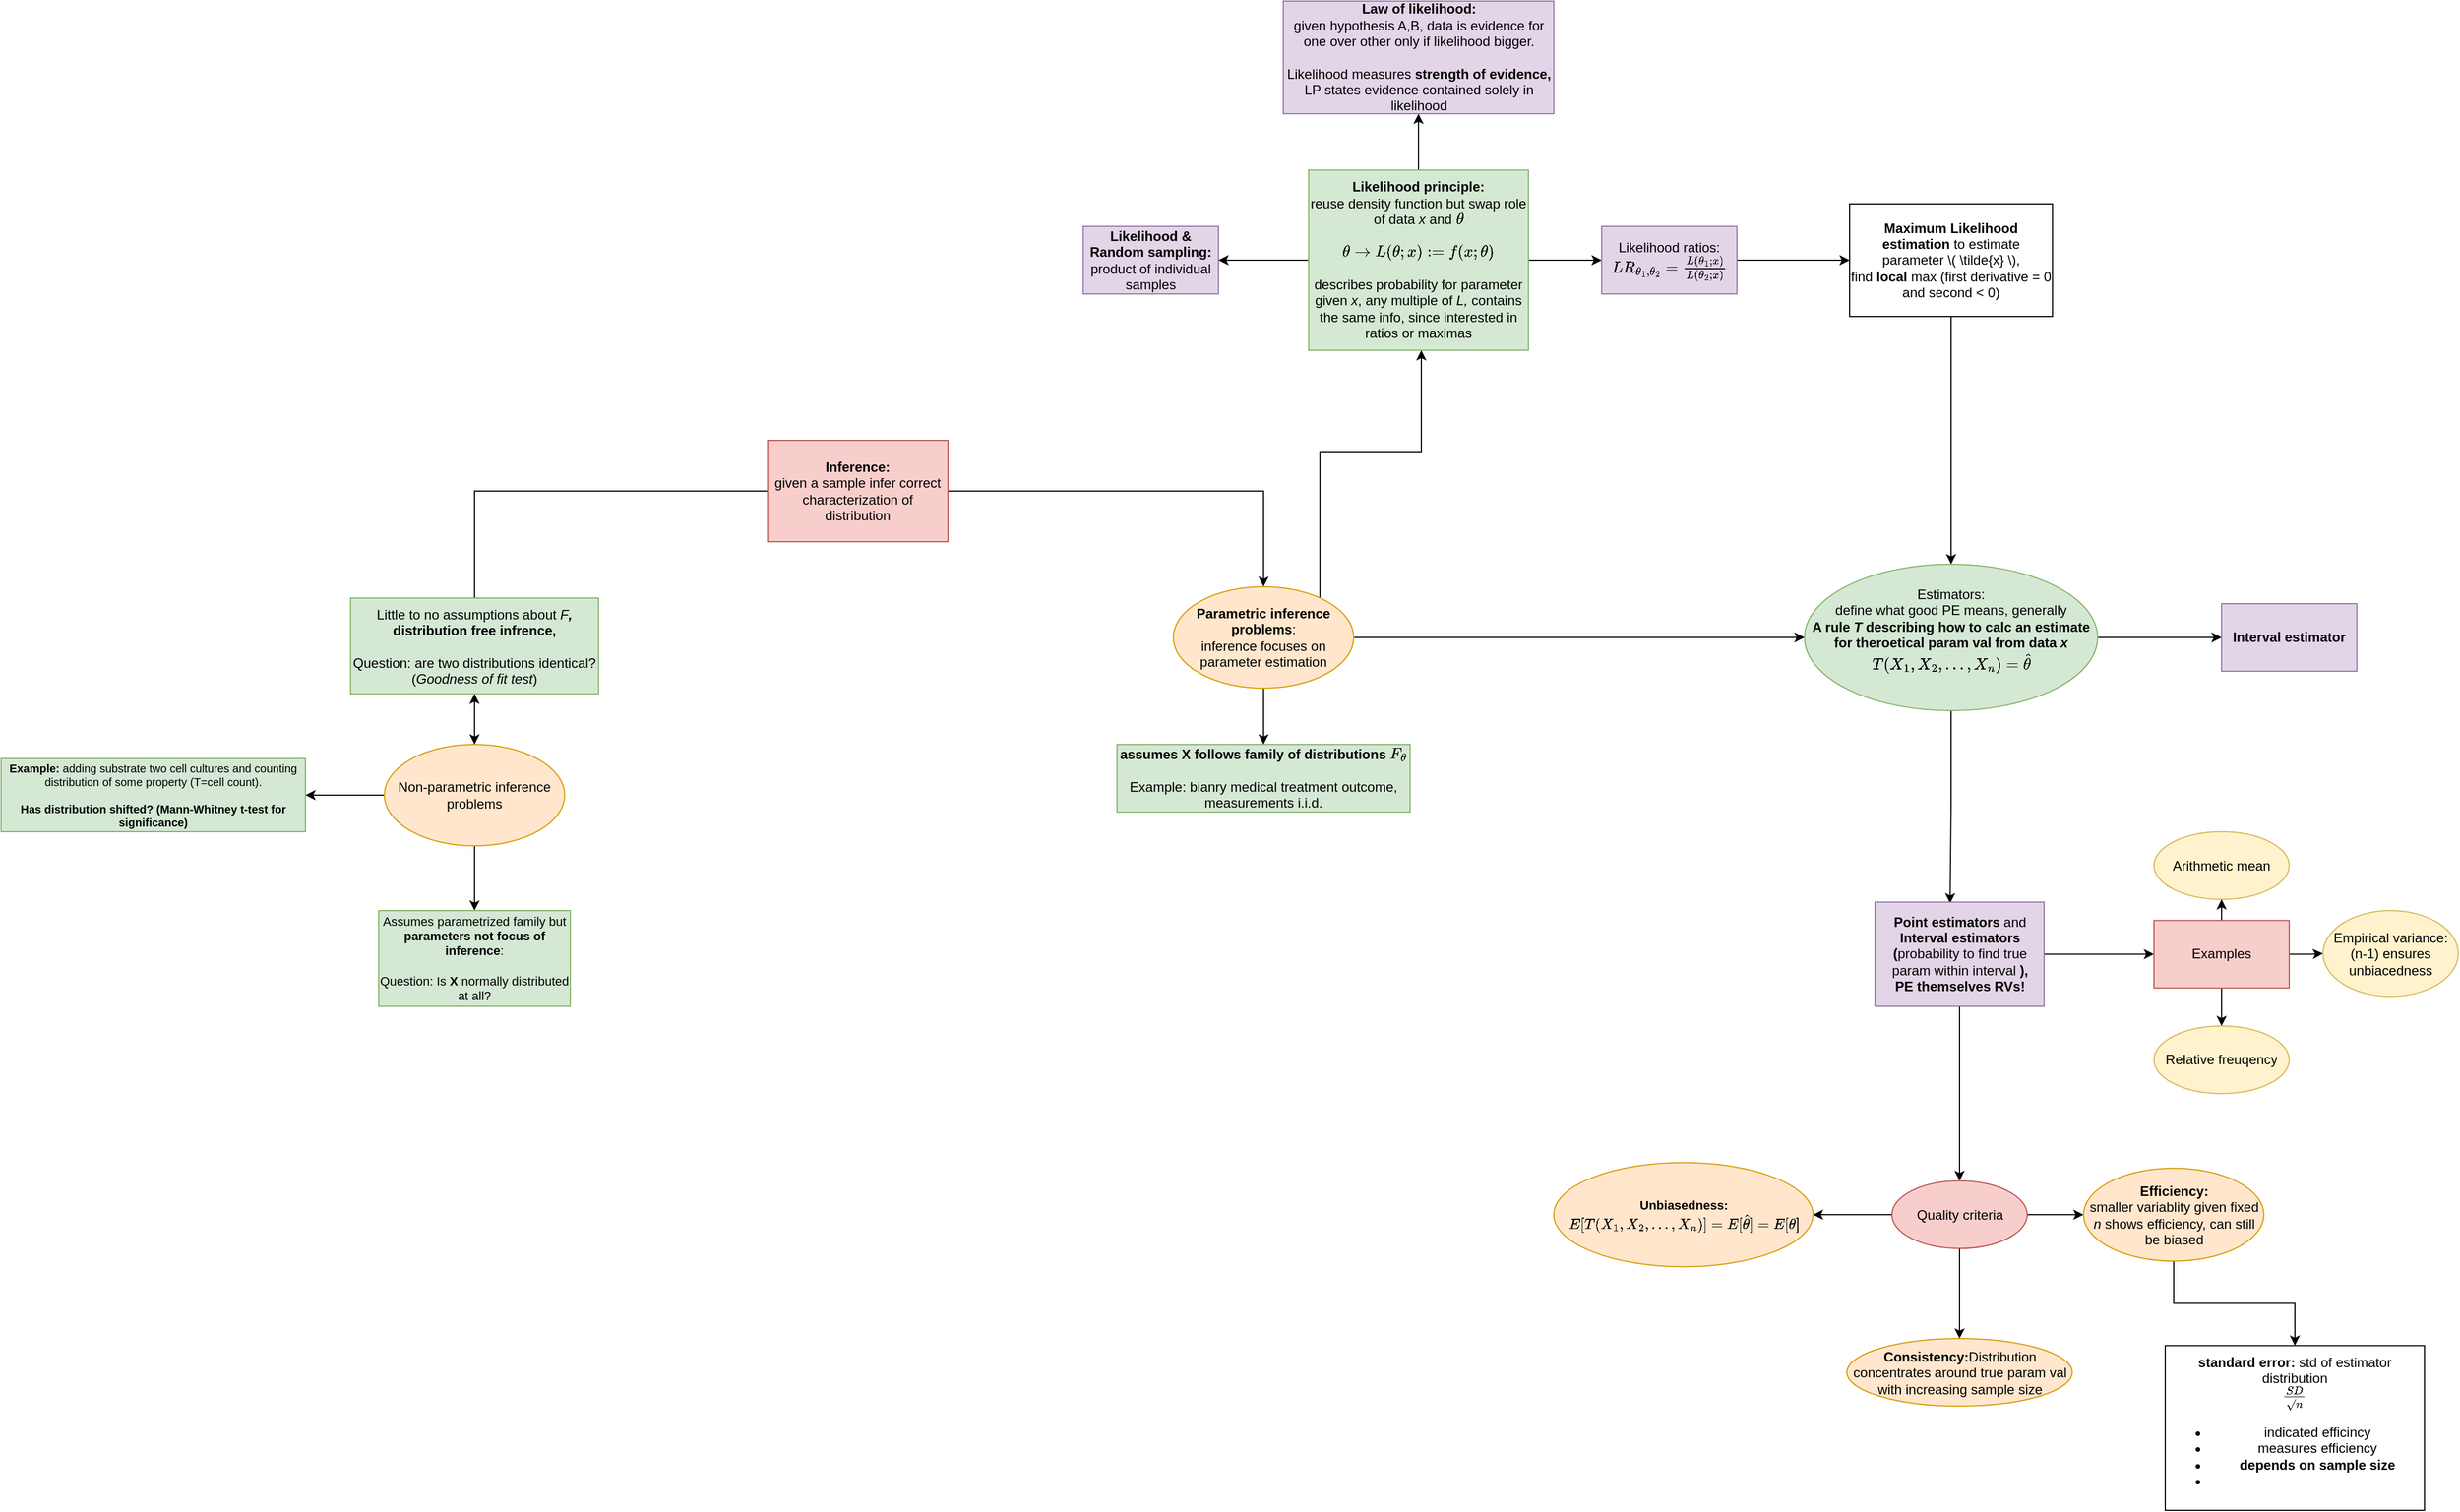 <mxfile version="14.8.1" type="github">
  <diagram id="S2jBDGMZTfLZOEU3KDfl" name="Page-1">
    <mxGraphModel dx="981" dy="525" grid="1" gridSize="10" guides="1" tooltips="1" connect="1" arrows="1" fold="1" page="1" pageScale="1" pageWidth="4681" pageHeight="3300" math="0" shadow="0">
      <root>
        <mxCell id="0" />
        <mxCell id="1" parent="0" />
        <mxCell id="ycgSQVnb8Eu3qLplw12D-3" value="" style="edgeStyle=orthogonalEdgeStyle;rounded=0;orthogonalLoop=1;jettySize=auto;html=1;" parent="1" source="ycgSQVnb8Eu3qLplw12D-1" target="ycgSQVnb8Eu3qLplw12D-2" edge="1">
          <mxGeometry relative="1" as="geometry">
            <mxPoint x="660" y="595" as="sourcePoint" />
          </mxGeometry>
        </mxCell>
        <mxCell id="ycgSQVnb8Eu3qLplw12D-5" value="" style="edgeStyle=orthogonalEdgeStyle;rounded=0;orthogonalLoop=1;jettySize=auto;html=1;exitX=1;exitY=0.5;exitDx=0;exitDy=0;" parent="1" source="ycgSQVnb8Eu3qLplw12D-1" target="ycgSQVnb8Eu3qLplw12D-4" edge="1">
          <mxGeometry relative="1" as="geometry">
            <mxPoint x="1440" y="615" as="sourcePoint" />
          </mxGeometry>
        </mxCell>
        <mxCell id="ycgSQVnb8Eu3qLplw12D-1" value="&lt;div&gt;&lt;b&gt;Inference:&lt;/b&gt;&lt;/div&gt;&lt;div&gt;given a sample infer correct characterization of distribution&lt;b&gt;&lt;br&gt;&lt;/b&gt;&lt;/div&gt;" style="process;whiteSpace=wrap;html=1;fillColor=#f8cecc;strokeColor=#b85450;" parent="1" vertex="1">
          <mxGeometry x="970" y="550" width="160" height="90" as="geometry" />
        </mxCell>
        <mxCell id="tAZWQw_xvtE8fRC8TVs--6" value="" style="edgeStyle=orthogonalEdgeStyle;rounded=0;orthogonalLoop=1;jettySize=auto;html=1;" parent="1" source="ycgSQVnb8Eu3qLplw12D-2" target="tAZWQw_xvtE8fRC8TVs--5" edge="1">
          <mxGeometry relative="1" as="geometry" />
        </mxCell>
        <mxCell id="tAZWQw_xvtE8fRC8TVs--8" value="" style="edgeStyle=orthogonalEdgeStyle;rounded=0;orthogonalLoop=1;jettySize=auto;html=1;" parent="1" source="ycgSQVnb8Eu3qLplw12D-2" target="tAZWQw_xvtE8fRC8TVs--7" edge="1">
          <mxGeometry relative="1" as="geometry" />
        </mxCell>
        <mxCell id="tAZWQw_xvtE8fRC8TVs--12" value="" style="edgeStyle=orthogonalEdgeStyle;rounded=0;orthogonalLoop=1;jettySize=auto;html=1;" parent="1" source="ycgSQVnb8Eu3qLplw12D-2" target="tAZWQw_xvtE8fRC8TVs--11" edge="1">
          <mxGeometry relative="1" as="geometry" />
        </mxCell>
        <mxCell id="ycgSQVnb8Eu3qLplw12D-2" value="Non-parametric inference problems" style="ellipse;whiteSpace=wrap;html=1;fillColor=#ffe6cc;strokeColor=#d79b00;" parent="1" vertex="1">
          <mxGeometry x="630" y="820" width="160" height="90" as="geometry" />
        </mxCell>
        <mxCell id="tAZWQw_xvtE8fRC8TVs--10" value="" style="edgeStyle=orthogonalEdgeStyle;rounded=0;orthogonalLoop=1;jettySize=auto;html=1;" parent="1" source="ycgSQVnb8Eu3qLplw12D-4" target="tAZWQw_xvtE8fRC8TVs--9" edge="1">
          <mxGeometry relative="1" as="geometry" />
        </mxCell>
        <mxCell id="tAZWQw_xvtE8fRC8TVs--16" value="" style="edgeStyle=orthogonalEdgeStyle;rounded=0;orthogonalLoop=1;jettySize=auto;html=1;" parent="1" source="ycgSQVnb8Eu3qLplw12D-4" target="tAZWQw_xvtE8fRC8TVs--15" edge="1">
          <mxGeometry relative="1" as="geometry">
            <Array as="points">
              <mxPoint x="1460" y="560" />
              <mxPoint x="1550" y="560" />
            </Array>
          </mxGeometry>
        </mxCell>
        <mxCell id="tAZWQw_xvtE8fRC8TVs--30" value="" style="edgeStyle=orthogonalEdgeStyle;rounded=0;orthogonalLoop=1;jettySize=auto;html=1;" parent="1" source="ycgSQVnb8Eu3qLplw12D-4" target="tAZWQw_xvtE8fRC8TVs--29" edge="1">
          <mxGeometry relative="1" as="geometry" />
        </mxCell>
        <mxCell id="ycgSQVnb8Eu3qLplw12D-4" value="&lt;div&gt;&lt;b&gt;Parametric inference problems&lt;/b&gt;:&lt;/div&gt;&lt;div&gt;inference focuses on parameter estimation&lt;br&gt;&lt;/div&gt;" style="ellipse;whiteSpace=wrap;html=1;fillColor=#ffe6cc;strokeColor=#d79b00;" parent="1" vertex="1">
          <mxGeometry x="1330" y="680" width="160" height="90" as="geometry" />
        </mxCell>
        <mxCell id="tAZWQw_xvtE8fRC8TVs--5" value="&lt;div style=&quot;font-size: 11px&quot;&gt;&lt;font style=&quot;font-size: 11px&quot;&gt;Assumes parametrized family but &lt;b&gt;parameters not focus of inference&lt;/b&gt;:&lt;/font&gt;&lt;/div&gt;&lt;div style=&quot;font-size: 11px&quot;&gt;&lt;font style=&quot;font-size: 11px&quot;&gt;&lt;br&gt;&lt;/font&gt;&lt;/div&gt;&lt;div style=&quot;font-size: 11px&quot;&gt;&lt;font style=&quot;font-size: 11px&quot;&gt;Question: Is &lt;b&gt;X &lt;/b&gt;normally distributed at all?&lt;br&gt;&lt;/font&gt;&lt;/div&gt;" style="whiteSpace=wrap;html=1;fillColor=#d5e8d4;strokeColor=#82b366;" parent="1" vertex="1">
          <mxGeometry x="625" y="967.5" width="170" height="85" as="geometry" />
        </mxCell>
        <mxCell id="tAZWQw_xvtE8fRC8TVs--7" value="&lt;div&gt;Little to no assumptions about &lt;i&gt;F&lt;b&gt;, &lt;br&gt;&lt;/b&gt;&lt;/i&gt;&lt;/div&gt;&lt;div&gt;&lt;b&gt;distribution free infrence, &lt;br&gt;&lt;/b&gt;&lt;/div&gt;&lt;div&gt;&lt;b&gt;&lt;br&gt;&lt;/b&gt;&lt;/div&gt;&lt;div&gt;Question: are two distributions identical? (&lt;i&gt;Goodness of fit test&lt;/i&gt;)&lt;br&gt;&lt;/div&gt;" style="whiteSpace=wrap;html=1;fillColor=#d5e8d4;strokeColor=#82b366;" parent="1" vertex="1">
          <mxGeometry x="600" y="690" width="220" height="85" as="geometry" />
        </mxCell>
        <mxCell id="tAZWQw_xvtE8fRC8TVs--9" value="&lt;div&gt;&lt;b&gt;assumes X follows family of distributions \(F_{\theta}\)&lt;span&gt;&lt;/span&gt;&lt;/b&gt;&lt;/div&gt;&lt;div&gt;&lt;br&gt;&lt;/div&gt;&lt;div&gt;Example: bianry medical treatment outcome, measurements i.i.d.&lt;br&gt;&lt;/div&gt;" style="whiteSpace=wrap;html=1;fillColor=#d5e8d4;strokeColor=#82b366;" parent="1" vertex="1">
          <mxGeometry x="1280" y="820" width="260" height="60" as="geometry" />
        </mxCell>
        <mxCell id="tAZWQw_xvtE8fRC8TVs--11" value="&lt;div style=&quot;font-size: 10px&quot;&gt;&lt;font style=&quot;font-size: 10px&quot;&gt;&lt;b&gt;Example:&lt;/b&gt; adding substrate two cell cultures and counting distribution of some property (T=cell count). &lt;br&gt;&lt;/font&gt;&lt;/div&gt;&lt;div style=&quot;font-size: 10px&quot;&gt;&lt;font style=&quot;font-size: 10px&quot;&gt;&lt;br&gt;&lt;/font&gt;&lt;/div&gt;&lt;div style=&quot;font-size: 10px&quot;&gt;&lt;font style=&quot;font-size: 10px&quot;&gt;&lt;b&gt;Has distribution shifted? (Mann-Whitney t-test for significance)&lt;/b&gt;&lt;/font&gt;&lt;/div&gt;" style="whiteSpace=wrap;html=1;fillColor=#d5e8d4;strokeColor=#82b366;" parent="1" vertex="1">
          <mxGeometry x="290" y="832.5" width="270" height="65" as="geometry" />
        </mxCell>
        <mxCell id="tAZWQw_xvtE8fRC8TVs--18" value="" style="edgeStyle=orthogonalEdgeStyle;rounded=0;orthogonalLoop=1;jettySize=auto;html=1;entryX=0;entryY=0.5;entryDx=0;entryDy=0;" parent="1" source="tAZWQw_xvtE8fRC8TVs--15" target="tAZWQw_xvtE8fRC8TVs--17" edge="1">
          <mxGeometry relative="1" as="geometry">
            <mxPoint x="1690" y="280" as="targetPoint" />
          </mxGeometry>
        </mxCell>
        <mxCell id="tAZWQw_xvtE8fRC8TVs--20" value="" style="edgeStyle=orthogonalEdgeStyle;rounded=0;orthogonalLoop=1;jettySize=auto;html=1;" parent="1" source="tAZWQw_xvtE8fRC8TVs--15" target="tAZWQw_xvtE8fRC8TVs--19" edge="1">
          <mxGeometry relative="1" as="geometry" />
        </mxCell>
        <mxCell id="tAZWQw_xvtE8fRC8TVs--28" value="" style="edgeStyle=orthogonalEdgeStyle;rounded=0;orthogonalLoop=1;jettySize=auto;html=1;" parent="1" source="tAZWQw_xvtE8fRC8TVs--15" target="tAZWQw_xvtE8fRC8TVs--27" edge="1">
          <mxGeometry relative="1" as="geometry" />
        </mxCell>
        <mxCell id="tAZWQw_xvtE8fRC8TVs--15" value="&lt;div&gt;&lt;b&gt;Likelihood principle:&lt;/b&gt;&lt;/div&gt;&lt;div&gt;reuse density function but swap role of data &lt;i&gt;x &lt;/i&gt;and \(\theta\)&lt;/div&gt;&lt;div&gt;&lt;br&gt;&lt;/div&gt;&lt;div&gt;\(\theta \rightarrow L(\theta; x):= f(x;\theta)\)&lt;/div&gt;&lt;div&gt;&lt;br&gt;&lt;/div&gt;&lt;div&gt;describes probability for parameter given &lt;i&gt;x&lt;/i&gt;, any multiple of &lt;i&gt;L, &lt;/i&gt;contains the same info, since interested in ratios or maximas&lt;br&gt;&lt;/div&gt;" style="whiteSpace=wrap;html=1;fillColor=#d5e8d4;strokeColor=#82b366;" parent="1" vertex="1">
          <mxGeometry x="1450" y="310" width="195" height="160" as="geometry" />
        </mxCell>
        <mxCell id="tAZWQw_xvtE8fRC8TVs--33" style="edgeStyle=orthogonalEdgeStyle;rounded=0;orthogonalLoop=1;jettySize=auto;html=1;entryX=0;entryY=0.5;entryDx=0;entryDy=0;" parent="1" source="tAZWQw_xvtE8fRC8TVs--17" target="tAZWQw_xvtE8fRC8TVs--21" edge="1">
          <mxGeometry relative="1" as="geometry" />
        </mxCell>
        <mxCell id="tAZWQw_xvtE8fRC8TVs--17" value="&lt;div&gt;Likelihood ratios:&lt;/div&gt;&lt;div&gt;\(LR_{\theta_1, \theta_2} = \frac{L(\theta_1; x)}{L(\theta_2; x)}\)&lt;/div&gt;" style="whiteSpace=wrap;html=1;fillColor=#e1d5e7;strokeColor=#9673a6;" parent="1" vertex="1">
          <mxGeometry x="1710" y="360" width="120" height="60" as="geometry" />
        </mxCell>
        <mxCell id="tAZWQw_xvtE8fRC8TVs--19" value="&lt;div&gt;&lt;b&gt;Law of likelihood:&lt;/b&gt;&lt;/div&gt;&lt;div&gt;given hypothesis A,B, data is evidence for one over other only if likelihood bigger.&lt;/div&gt;&lt;div&gt;&lt;br&gt;&lt;/div&gt;&lt;div&gt;Likelihood measures &lt;b&gt;strength of evidence, &lt;/b&gt;LP states evidence contained solely in likelihood&lt;br&gt;&lt;/div&gt;" style="whiteSpace=wrap;html=1;fillColor=#e1d5e7;strokeColor=#9673a6;" parent="1" vertex="1">
          <mxGeometry x="1427.5" y="160" width="240" height="100" as="geometry" />
        </mxCell>
        <mxCell id="tAZWQw_xvtE8fRC8TVs--32" style="edgeStyle=orthogonalEdgeStyle;rounded=0;orthogonalLoop=1;jettySize=auto;html=1;" parent="1" source="tAZWQw_xvtE8fRC8TVs--21" target="tAZWQw_xvtE8fRC8TVs--29" edge="1">
          <mxGeometry relative="1" as="geometry" />
        </mxCell>
        <mxCell id="tAZWQw_xvtE8fRC8TVs--21" value="&lt;div&gt;&lt;b&gt;Maximum Likelihood estimation &lt;/b&gt;to estimate parameter \( \tilde{x&lt;span style=&quot;white-space: pre&quot;&gt;&lt;/span&gt;} \),&lt;/div&gt;&lt;div&gt;find &lt;b&gt;local&lt;/b&gt; max (first derivative = 0 and second &amp;lt; 0)&lt;br&gt;&lt;/div&gt;&lt;b&gt;&lt;/b&gt;" style="whiteSpace=wrap;html=1;" parent="1" vertex="1">
          <mxGeometry x="1930" y="340" width="180" height="100" as="geometry" />
        </mxCell>
        <mxCell id="tAZWQw_xvtE8fRC8TVs--27" value="&lt;div&gt;&lt;b&gt;Likelihood &amp;amp; Random sampling:&lt;/b&gt;&lt;/div&gt;&lt;div&gt;product of individual samples&lt;br&gt;&lt;/div&gt;" style="whiteSpace=wrap;html=1;fillColor=#e1d5e7;strokeColor=#9673a6;" parent="1" vertex="1">
          <mxGeometry x="1250" y="360" width="120" height="60" as="geometry" />
        </mxCell>
        <mxCell id="tAZWQw_xvtE8fRC8TVs--37" value="" style="edgeStyle=orthogonalEdgeStyle;rounded=0;orthogonalLoop=1;jettySize=auto;html=1;" parent="1" source="tAZWQw_xvtE8fRC8TVs--29" target="tAZWQw_xvtE8fRC8TVs--36" edge="1">
          <mxGeometry relative="1" as="geometry" />
        </mxCell>
        <mxCell id="p-n9qRZgdwb2KchWZkyc-11" style="edgeStyle=orthogonalEdgeStyle;rounded=0;orthogonalLoop=1;jettySize=auto;html=1;entryX=0.444;entryY=0.011;entryDx=0;entryDy=0;entryPerimeter=0;" edge="1" parent="1" source="tAZWQw_xvtE8fRC8TVs--29" target="tAZWQw_xvtE8fRC8TVs--34">
          <mxGeometry relative="1" as="geometry" />
        </mxCell>
        <mxCell id="tAZWQw_xvtE8fRC8TVs--29" value="&lt;div&gt;&lt;br&gt;&lt;/div&gt;&lt;div&gt;&lt;br&gt;&lt;/div&gt;&lt;div&gt;Estimators:&lt;/div&gt;&lt;div&gt;define what good PE means, generally&lt;/div&gt;&lt;div&gt;&lt;b&gt;A rule &lt;i&gt;T&lt;/i&gt; describing how to calc an estimate for theroetical param val from data &lt;i&gt;x&lt;/i&gt;&lt;/b&gt;&lt;/div&gt;&lt;div&gt;\( T(X_1,X_2, ... , X_n) = \hat{\theta}\)&lt;b&gt;&lt;i&gt;&lt;br&gt;&lt;/i&gt;&lt;/b&gt;&lt;/div&gt;&lt;div&gt;&lt;b&gt;&lt;i&gt;&lt;br&gt;&lt;/i&gt;&lt;/b&gt;&lt;/div&gt;&lt;div&gt;&lt;i&gt;&lt;br&gt;&lt;/i&gt;&lt;/div&gt;&lt;div&gt;&lt;b&gt;&lt;i&gt;&lt;/i&gt;&lt;/b&gt;&lt;br&gt;&lt;/div&gt;" style="ellipse;whiteSpace=wrap;html=1;fillColor=#d5e8d4;strokeColor=#82b366;" parent="1" vertex="1">
          <mxGeometry x="1890" y="660" width="260" height="130" as="geometry" />
        </mxCell>
        <mxCell id="tAZWQw_xvtE8fRC8TVs--41" value="" style="edgeStyle=orthogonalEdgeStyle;rounded=0;orthogonalLoop=1;jettySize=auto;html=1;exitX=0.5;exitY=1;exitDx=0;exitDy=0;" parent="1" source="tAZWQw_xvtE8fRC8TVs--34" target="tAZWQw_xvtE8fRC8TVs--40" edge="1">
          <mxGeometry relative="1" as="geometry">
            <mxPoint x="2027.5" y="1160" as="sourcePoint" />
          </mxGeometry>
        </mxCell>
        <mxCell id="p-n9qRZgdwb2KchWZkyc-4" value="" style="edgeStyle=orthogonalEdgeStyle;rounded=0;orthogonalLoop=1;jettySize=auto;html=1;" edge="1" parent="1" source="tAZWQw_xvtE8fRC8TVs--34" target="p-n9qRZgdwb2KchWZkyc-3">
          <mxGeometry relative="1" as="geometry" />
        </mxCell>
        <mxCell id="tAZWQw_xvtE8fRC8TVs--34" value="&lt;div&gt;&lt;b&gt;Point estimators &lt;/b&gt;and&lt;b&gt; Interval estimators (&lt;/b&gt;probability to find true param within interval&lt;b&gt; ),&lt;/b&gt;&lt;/div&gt;&lt;div&gt;&lt;b&gt;PE themselves RVs! &lt;br&gt;&lt;/b&gt;&lt;/div&gt;" style="whiteSpace=wrap;html=1;fillColor=#e1d5e7;strokeColor=#9673a6;" parent="1" vertex="1">
          <mxGeometry x="1952.5" y="959.99" width="150" height="92.5" as="geometry" />
        </mxCell>
        <mxCell id="tAZWQw_xvtE8fRC8TVs--36" value="&lt;b&gt;Interval estimator&lt;/b&gt;" style="whiteSpace=wrap;html=1;fillColor=#e1d5e7;strokeColor=#9673a6;" parent="1" vertex="1">
          <mxGeometry x="2260" y="695" width="120" height="60" as="geometry" />
        </mxCell>
        <mxCell id="tAZWQw_xvtE8fRC8TVs--43" value="" style="edgeStyle=orthogonalEdgeStyle;rounded=0;orthogonalLoop=1;jettySize=auto;html=1;" parent="1" source="tAZWQw_xvtE8fRC8TVs--40" target="tAZWQw_xvtE8fRC8TVs--42" edge="1">
          <mxGeometry relative="1" as="geometry" />
        </mxCell>
        <mxCell id="tAZWQw_xvtE8fRC8TVs--47" value="" style="edgeStyle=orthogonalEdgeStyle;rounded=0;orthogonalLoop=1;jettySize=auto;html=1;" parent="1" source="tAZWQw_xvtE8fRC8TVs--40" target="tAZWQw_xvtE8fRC8TVs--46" edge="1">
          <mxGeometry relative="1" as="geometry" />
        </mxCell>
        <mxCell id="hHRhIhDRTpSFWYAxkZh6-2" value="" style="edgeStyle=orthogonalEdgeStyle;rounded=0;orthogonalLoop=1;jettySize=auto;html=1;" parent="1" source="tAZWQw_xvtE8fRC8TVs--40" target="hHRhIhDRTpSFWYAxkZh6-1" edge="1">
          <mxGeometry relative="1" as="geometry" />
        </mxCell>
        <mxCell id="tAZWQw_xvtE8fRC8TVs--40" value="Quality criteria" style="ellipse;whiteSpace=wrap;html=1;fillColor=#f8cecc;strokeColor=#b85450;" parent="1" vertex="1">
          <mxGeometry x="1967.5" y="1207.5" width="120" height="60" as="geometry" />
        </mxCell>
        <mxCell id="tAZWQw_xvtE8fRC8TVs--42" value="&lt;div style=&quot;font-size: 11px&quot;&gt;&lt;b&gt;&lt;font style=&quot;font-size: 11px&quot;&gt;Unbiasedness:&lt;/font&gt;&lt;/b&gt;&lt;/div&gt;&lt;div style=&quot;font-size: 11px&quot; align=&quot;center&quot;&gt;&lt;font style=&quot;font-size: 11px&quot;&gt;\( E[ T(X_1,X_2, ... , X_n)] = E[\hat{\theta}] = E[\theta] \)&lt;span&gt;&lt;/span&gt;&lt;/font&gt;&lt;/div&gt;" style="ellipse;whiteSpace=wrap;html=1;fillColor=#ffe6cc;strokeColor=#d79b00;" parent="1" vertex="1">
          <mxGeometry x="1667.5" y="1191.25" width="230" height="92.5" as="geometry" />
        </mxCell>
        <mxCell id="tAZWQw_xvtE8fRC8TVs--46" value="&lt;div&gt;&lt;b&gt;&lt;br&gt;&lt;/b&gt;&lt;/div&gt;&lt;div&gt;&lt;b&gt;Consistency:&lt;/b&gt;Distribution concentrates around true param val with increasing sample size&lt;/div&gt;&lt;div&gt;&lt;br&gt;&lt;/div&gt;" style="ellipse;whiteSpace=wrap;html=1;fillColor=#ffe6cc;strokeColor=#d79b00;" parent="1" vertex="1">
          <mxGeometry x="1927.5" y="1347.5" width="200" height="60" as="geometry" />
        </mxCell>
        <mxCell id="hHRhIhDRTpSFWYAxkZh6-4" value="" style="edgeStyle=orthogonalEdgeStyle;rounded=0;orthogonalLoop=1;jettySize=auto;html=1;" parent="1" source="hHRhIhDRTpSFWYAxkZh6-1" target="hHRhIhDRTpSFWYAxkZh6-3" edge="1">
          <mxGeometry relative="1" as="geometry" />
        </mxCell>
        <mxCell id="hHRhIhDRTpSFWYAxkZh6-1" value="&lt;div&gt;&lt;b&gt;Efficiency:&lt;/b&gt;&lt;/div&gt;&lt;div&gt;smaller variablity given fixed &lt;i&gt;n&lt;/i&gt; shows efficiency, can still be biased&lt;/div&gt;" style="ellipse;whiteSpace=wrap;html=1;fillColor=#ffe6cc;strokeColor=#d79b00;" parent="1" vertex="1">
          <mxGeometry x="2137.5" y="1196.25" width="160" height="82.5" as="geometry" />
        </mxCell>
        <mxCell id="hHRhIhDRTpSFWYAxkZh6-3" value="&lt;div&gt;&lt;b&gt;standard error: &lt;/b&gt;std of estimator distribution &lt;/div&gt;&lt;div&gt;\( \frac{SD}{\sqrt{n}} \)&lt;/div&gt;&lt;div&gt;&lt;ul&gt;&lt;li&gt;indicated efficincy&lt;/li&gt;&lt;li&gt;measures efficiency&lt;/li&gt;&lt;li&gt;&lt;b&gt;depends on sample size&lt;/b&gt;&lt;/li&gt;&lt;li&gt;&lt;br&gt;&lt;/li&gt;&lt;/ul&gt;&lt;/div&gt;" style="whiteSpace=wrap;html=1;" parent="1" vertex="1">
          <mxGeometry x="2210" y="1353.75" width="230" height="146.25" as="geometry" />
        </mxCell>
        <mxCell id="p-n9qRZgdwb2KchWZkyc-6" value="" style="edgeStyle=orthogonalEdgeStyle;rounded=0;orthogonalLoop=1;jettySize=auto;html=1;" edge="1" parent="1" source="p-n9qRZgdwb2KchWZkyc-3" target="p-n9qRZgdwb2KchWZkyc-5">
          <mxGeometry relative="1" as="geometry" />
        </mxCell>
        <mxCell id="p-n9qRZgdwb2KchWZkyc-8" value="" style="edgeStyle=orthogonalEdgeStyle;rounded=0;orthogonalLoop=1;jettySize=auto;html=1;" edge="1" parent="1" source="p-n9qRZgdwb2KchWZkyc-3" target="p-n9qRZgdwb2KchWZkyc-7">
          <mxGeometry relative="1" as="geometry" />
        </mxCell>
        <mxCell id="p-n9qRZgdwb2KchWZkyc-10" value="" style="edgeStyle=orthogonalEdgeStyle;rounded=0;orthogonalLoop=1;jettySize=auto;html=1;" edge="1" parent="1" source="p-n9qRZgdwb2KchWZkyc-3" target="p-n9qRZgdwb2KchWZkyc-9">
          <mxGeometry relative="1" as="geometry" />
        </mxCell>
        <mxCell id="p-n9qRZgdwb2KchWZkyc-3" value="Examples" style="whiteSpace=wrap;html=1;strokeColor=#b85450;fillColor=#f8cecc;" vertex="1" parent="1">
          <mxGeometry x="2200" y="976.24" width="120" height="60" as="geometry" />
        </mxCell>
        <mxCell id="p-n9qRZgdwb2KchWZkyc-5" value="Relative freuqency" style="ellipse;whiteSpace=wrap;html=1;strokeColor=#d6b656;fillColor=#fff2cc;" vertex="1" parent="1">
          <mxGeometry x="2200" y="1070" width="120" height="60" as="geometry" />
        </mxCell>
        <mxCell id="p-n9qRZgdwb2KchWZkyc-7" value="Arithmetic mean" style="ellipse;whiteSpace=wrap;html=1;strokeColor=#d6b656;fillColor=#fff2cc;" vertex="1" parent="1">
          <mxGeometry x="2200" y="897.5" width="120" height="60" as="geometry" />
        </mxCell>
        <mxCell id="p-n9qRZgdwb2KchWZkyc-9" value="&lt;div&gt;Empirical variance:&lt;/div&gt;&lt;div&gt;(n-1) ensures unbiacedness&lt;br&gt;&lt;/div&gt;" style="ellipse;whiteSpace=wrap;html=1;strokeColor=#d6b656;fillColor=#fff2cc;" vertex="1" parent="1">
          <mxGeometry x="2350" y="967.5" width="120" height="76.25" as="geometry" />
        </mxCell>
      </root>
    </mxGraphModel>
  </diagram>
</mxfile>
